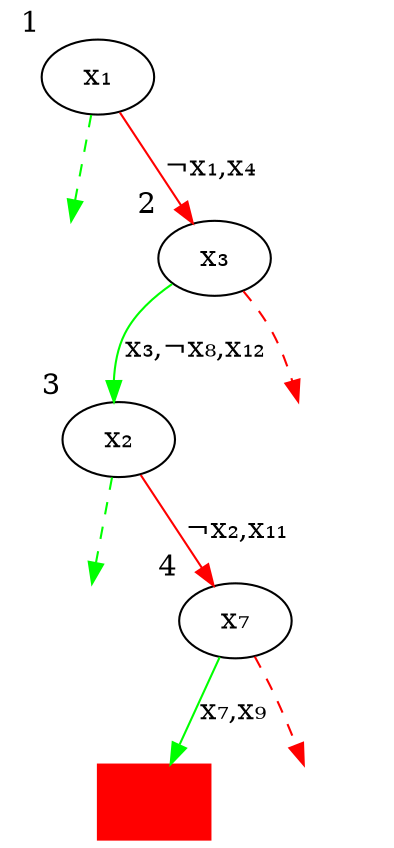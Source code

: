 digraph {
    x₁t [style="invisible"]
    x₃f [style="invisible"]
    x₂t [style="invisible"]
    x₁  [xlabel="1"]
    x₃  [xlabel="2"]
    x₂  [xlabel="3"]
    x₇  [xlabel="4"]
    c   [shape="box",label="",color="red",style="filled"]
    x₇f [label="label",style="invisible"]
    x₁ -> x₁t [color="green",style="dashed"]
    x₁ -> x₃  [color="red",label="¬x₁,x₄"]
    x₃ -> x₂  [color="green",label="x₃,¬x₈,x₁₂"]
    x₃ -> x₃f [color="red",style="dashed"]
    x₂ -> x₃f [style="invisible",arrowhead=none]
    x₂ -> x₇  [color="red",label="¬x₂,x₁₁"]
    x₂ -> x₂t [color="green",style="dashed"]
    x₇ -> c   [color="green",label="x₇,x₉"]
    x₇ -> x₇f [color="red",style="dashed"]
    {rank=same; x₃f x₂}
    overlap=false
    splines=true
    bgcolor=transparent
}
